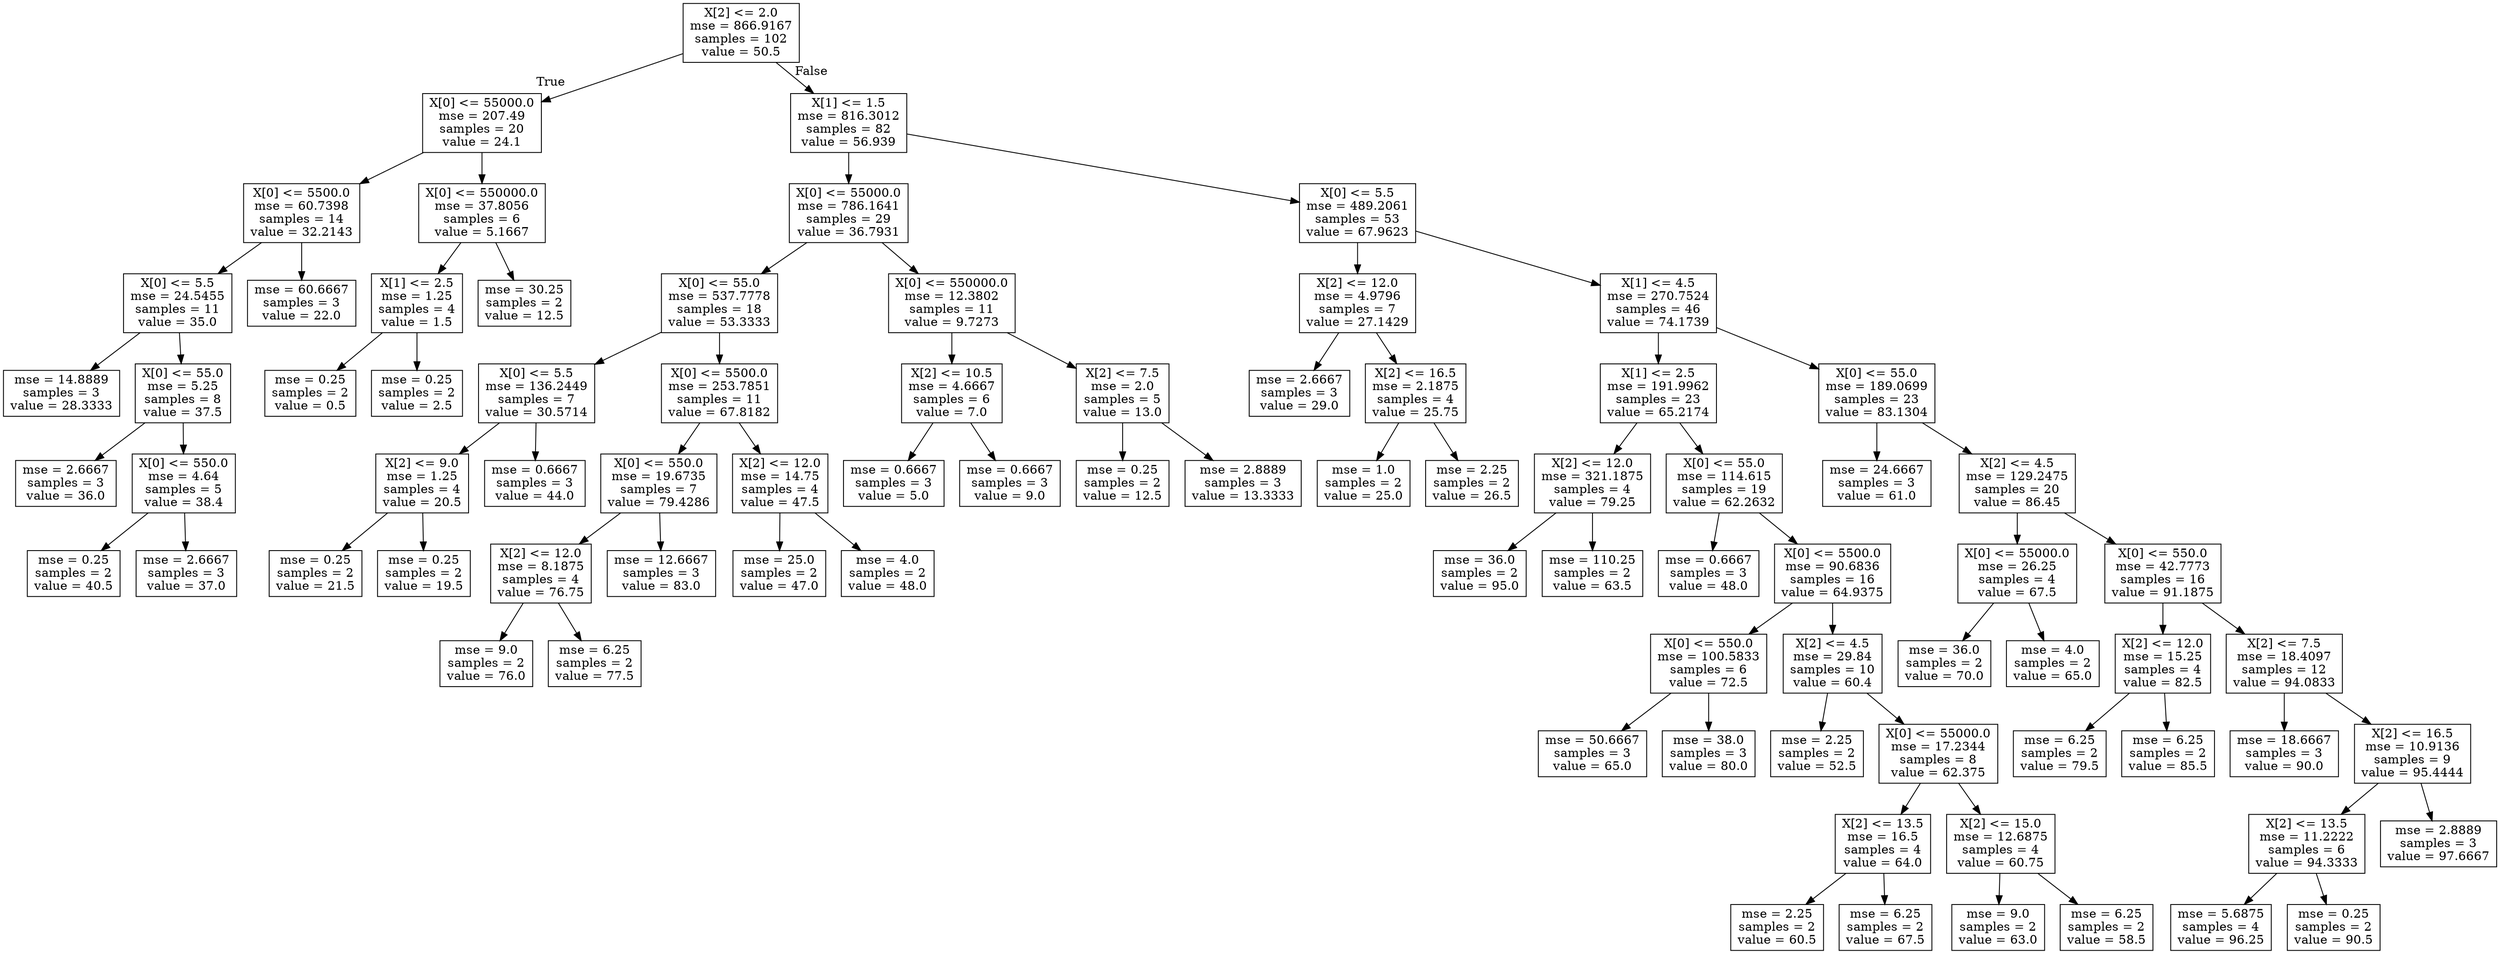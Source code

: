 digraph Tree {
node [shape=box] ;
0 [label="X[2] <= 2.0\nmse = 866.9167\nsamples = 102\nvalue = 50.5"] ;
1 [label="X[0] <= 55000.0\nmse = 207.49\nsamples = 20\nvalue = 24.1"] ;
0 -> 1 [labeldistance=2.5, labelangle=45, headlabel="True"] ;
2 [label="X[0] <= 5500.0\nmse = 60.7398\nsamples = 14\nvalue = 32.2143"] ;
1 -> 2 ;
3 [label="X[0] <= 5.5\nmse = 24.5455\nsamples = 11\nvalue = 35.0"] ;
2 -> 3 ;
4 [label="mse = 14.8889\nsamples = 3\nvalue = 28.3333"] ;
3 -> 4 ;
5 [label="X[0] <= 55.0\nmse = 5.25\nsamples = 8\nvalue = 37.5"] ;
3 -> 5 ;
6 [label="mse = 2.6667\nsamples = 3\nvalue = 36.0"] ;
5 -> 6 ;
7 [label="X[0] <= 550.0\nmse = 4.64\nsamples = 5\nvalue = 38.4"] ;
5 -> 7 ;
8 [label="mse = 0.25\nsamples = 2\nvalue = 40.5"] ;
7 -> 8 ;
9 [label="mse = 2.6667\nsamples = 3\nvalue = 37.0"] ;
7 -> 9 ;
10 [label="mse = 60.6667\nsamples = 3\nvalue = 22.0"] ;
2 -> 10 ;
11 [label="X[0] <= 550000.0\nmse = 37.8056\nsamples = 6\nvalue = 5.1667"] ;
1 -> 11 ;
12 [label="X[1] <= 2.5\nmse = 1.25\nsamples = 4\nvalue = 1.5"] ;
11 -> 12 ;
13 [label="mse = 0.25\nsamples = 2\nvalue = 0.5"] ;
12 -> 13 ;
14 [label="mse = 0.25\nsamples = 2\nvalue = 2.5"] ;
12 -> 14 ;
15 [label="mse = 30.25\nsamples = 2\nvalue = 12.5"] ;
11 -> 15 ;
16 [label="X[1] <= 1.5\nmse = 816.3012\nsamples = 82\nvalue = 56.939"] ;
0 -> 16 [labeldistance=2.5, labelangle=-45, headlabel="False"] ;
17 [label="X[0] <= 55000.0\nmse = 786.1641\nsamples = 29\nvalue = 36.7931"] ;
16 -> 17 ;
18 [label="X[0] <= 55.0\nmse = 537.7778\nsamples = 18\nvalue = 53.3333"] ;
17 -> 18 ;
19 [label="X[0] <= 5.5\nmse = 136.2449\nsamples = 7\nvalue = 30.5714"] ;
18 -> 19 ;
20 [label="X[2] <= 9.0\nmse = 1.25\nsamples = 4\nvalue = 20.5"] ;
19 -> 20 ;
21 [label="mse = 0.25\nsamples = 2\nvalue = 21.5"] ;
20 -> 21 ;
22 [label="mse = 0.25\nsamples = 2\nvalue = 19.5"] ;
20 -> 22 ;
23 [label="mse = 0.6667\nsamples = 3\nvalue = 44.0"] ;
19 -> 23 ;
24 [label="X[0] <= 5500.0\nmse = 253.7851\nsamples = 11\nvalue = 67.8182"] ;
18 -> 24 ;
25 [label="X[0] <= 550.0\nmse = 19.6735\nsamples = 7\nvalue = 79.4286"] ;
24 -> 25 ;
26 [label="X[2] <= 12.0\nmse = 8.1875\nsamples = 4\nvalue = 76.75"] ;
25 -> 26 ;
27 [label="mse = 9.0\nsamples = 2\nvalue = 76.0"] ;
26 -> 27 ;
28 [label="mse = 6.25\nsamples = 2\nvalue = 77.5"] ;
26 -> 28 ;
29 [label="mse = 12.6667\nsamples = 3\nvalue = 83.0"] ;
25 -> 29 ;
30 [label="X[2] <= 12.0\nmse = 14.75\nsamples = 4\nvalue = 47.5"] ;
24 -> 30 ;
31 [label="mse = 25.0\nsamples = 2\nvalue = 47.0"] ;
30 -> 31 ;
32 [label="mse = 4.0\nsamples = 2\nvalue = 48.0"] ;
30 -> 32 ;
33 [label="X[0] <= 550000.0\nmse = 12.3802\nsamples = 11\nvalue = 9.7273"] ;
17 -> 33 ;
34 [label="X[2] <= 10.5\nmse = 4.6667\nsamples = 6\nvalue = 7.0"] ;
33 -> 34 ;
35 [label="mse = 0.6667\nsamples = 3\nvalue = 5.0"] ;
34 -> 35 ;
36 [label="mse = 0.6667\nsamples = 3\nvalue = 9.0"] ;
34 -> 36 ;
37 [label="X[2] <= 7.5\nmse = 2.0\nsamples = 5\nvalue = 13.0"] ;
33 -> 37 ;
38 [label="mse = 0.25\nsamples = 2\nvalue = 12.5"] ;
37 -> 38 ;
39 [label="mse = 2.8889\nsamples = 3\nvalue = 13.3333"] ;
37 -> 39 ;
40 [label="X[0] <= 5.5\nmse = 489.2061\nsamples = 53\nvalue = 67.9623"] ;
16 -> 40 ;
41 [label="X[2] <= 12.0\nmse = 4.9796\nsamples = 7\nvalue = 27.1429"] ;
40 -> 41 ;
42 [label="mse = 2.6667\nsamples = 3\nvalue = 29.0"] ;
41 -> 42 ;
43 [label="X[2] <= 16.5\nmse = 2.1875\nsamples = 4\nvalue = 25.75"] ;
41 -> 43 ;
44 [label="mse = 1.0\nsamples = 2\nvalue = 25.0"] ;
43 -> 44 ;
45 [label="mse = 2.25\nsamples = 2\nvalue = 26.5"] ;
43 -> 45 ;
46 [label="X[1] <= 4.5\nmse = 270.7524\nsamples = 46\nvalue = 74.1739"] ;
40 -> 46 ;
47 [label="X[1] <= 2.5\nmse = 191.9962\nsamples = 23\nvalue = 65.2174"] ;
46 -> 47 ;
48 [label="X[2] <= 12.0\nmse = 321.1875\nsamples = 4\nvalue = 79.25"] ;
47 -> 48 ;
49 [label="mse = 36.0\nsamples = 2\nvalue = 95.0"] ;
48 -> 49 ;
50 [label="mse = 110.25\nsamples = 2\nvalue = 63.5"] ;
48 -> 50 ;
51 [label="X[0] <= 55.0\nmse = 114.615\nsamples = 19\nvalue = 62.2632"] ;
47 -> 51 ;
52 [label="mse = 0.6667\nsamples = 3\nvalue = 48.0"] ;
51 -> 52 ;
53 [label="X[0] <= 5500.0\nmse = 90.6836\nsamples = 16\nvalue = 64.9375"] ;
51 -> 53 ;
54 [label="X[0] <= 550.0\nmse = 100.5833\nsamples = 6\nvalue = 72.5"] ;
53 -> 54 ;
55 [label="mse = 50.6667\nsamples = 3\nvalue = 65.0"] ;
54 -> 55 ;
56 [label="mse = 38.0\nsamples = 3\nvalue = 80.0"] ;
54 -> 56 ;
57 [label="X[2] <= 4.5\nmse = 29.84\nsamples = 10\nvalue = 60.4"] ;
53 -> 57 ;
58 [label="mse = 2.25\nsamples = 2\nvalue = 52.5"] ;
57 -> 58 ;
59 [label="X[0] <= 55000.0\nmse = 17.2344\nsamples = 8\nvalue = 62.375"] ;
57 -> 59 ;
60 [label="X[2] <= 13.5\nmse = 16.5\nsamples = 4\nvalue = 64.0"] ;
59 -> 60 ;
61 [label="mse = 2.25\nsamples = 2\nvalue = 60.5"] ;
60 -> 61 ;
62 [label="mse = 6.25\nsamples = 2\nvalue = 67.5"] ;
60 -> 62 ;
63 [label="X[2] <= 15.0\nmse = 12.6875\nsamples = 4\nvalue = 60.75"] ;
59 -> 63 ;
64 [label="mse = 9.0\nsamples = 2\nvalue = 63.0"] ;
63 -> 64 ;
65 [label="mse = 6.25\nsamples = 2\nvalue = 58.5"] ;
63 -> 65 ;
66 [label="X[0] <= 55.0\nmse = 189.0699\nsamples = 23\nvalue = 83.1304"] ;
46 -> 66 ;
67 [label="mse = 24.6667\nsamples = 3\nvalue = 61.0"] ;
66 -> 67 ;
68 [label="X[2] <= 4.5\nmse = 129.2475\nsamples = 20\nvalue = 86.45"] ;
66 -> 68 ;
69 [label="X[0] <= 55000.0\nmse = 26.25\nsamples = 4\nvalue = 67.5"] ;
68 -> 69 ;
70 [label="mse = 36.0\nsamples = 2\nvalue = 70.0"] ;
69 -> 70 ;
71 [label="mse = 4.0\nsamples = 2\nvalue = 65.0"] ;
69 -> 71 ;
72 [label="X[0] <= 550.0\nmse = 42.7773\nsamples = 16\nvalue = 91.1875"] ;
68 -> 72 ;
73 [label="X[2] <= 12.0\nmse = 15.25\nsamples = 4\nvalue = 82.5"] ;
72 -> 73 ;
74 [label="mse = 6.25\nsamples = 2\nvalue = 79.5"] ;
73 -> 74 ;
75 [label="mse = 6.25\nsamples = 2\nvalue = 85.5"] ;
73 -> 75 ;
76 [label="X[2] <= 7.5\nmse = 18.4097\nsamples = 12\nvalue = 94.0833"] ;
72 -> 76 ;
77 [label="mse = 18.6667\nsamples = 3\nvalue = 90.0"] ;
76 -> 77 ;
78 [label="X[2] <= 16.5\nmse = 10.9136\nsamples = 9\nvalue = 95.4444"] ;
76 -> 78 ;
79 [label="X[2] <= 13.5\nmse = 11.2222\nsamples = 6\nvalue = 94.3333"] ;
78 -> 79 ;
80 [label="mse = 5.6875\nsamples = 4\nvalue = 96.25"] ;
79 -> 80 ;
81 [label="mse = 0.25\nsamples = 2\nvalue = 90.5"] ;
79 -> 81 ;
82 [label="mse = 2.8889\nsamples = 3\nvalue = 97.6667"] ;
78 -> 82 ;
}